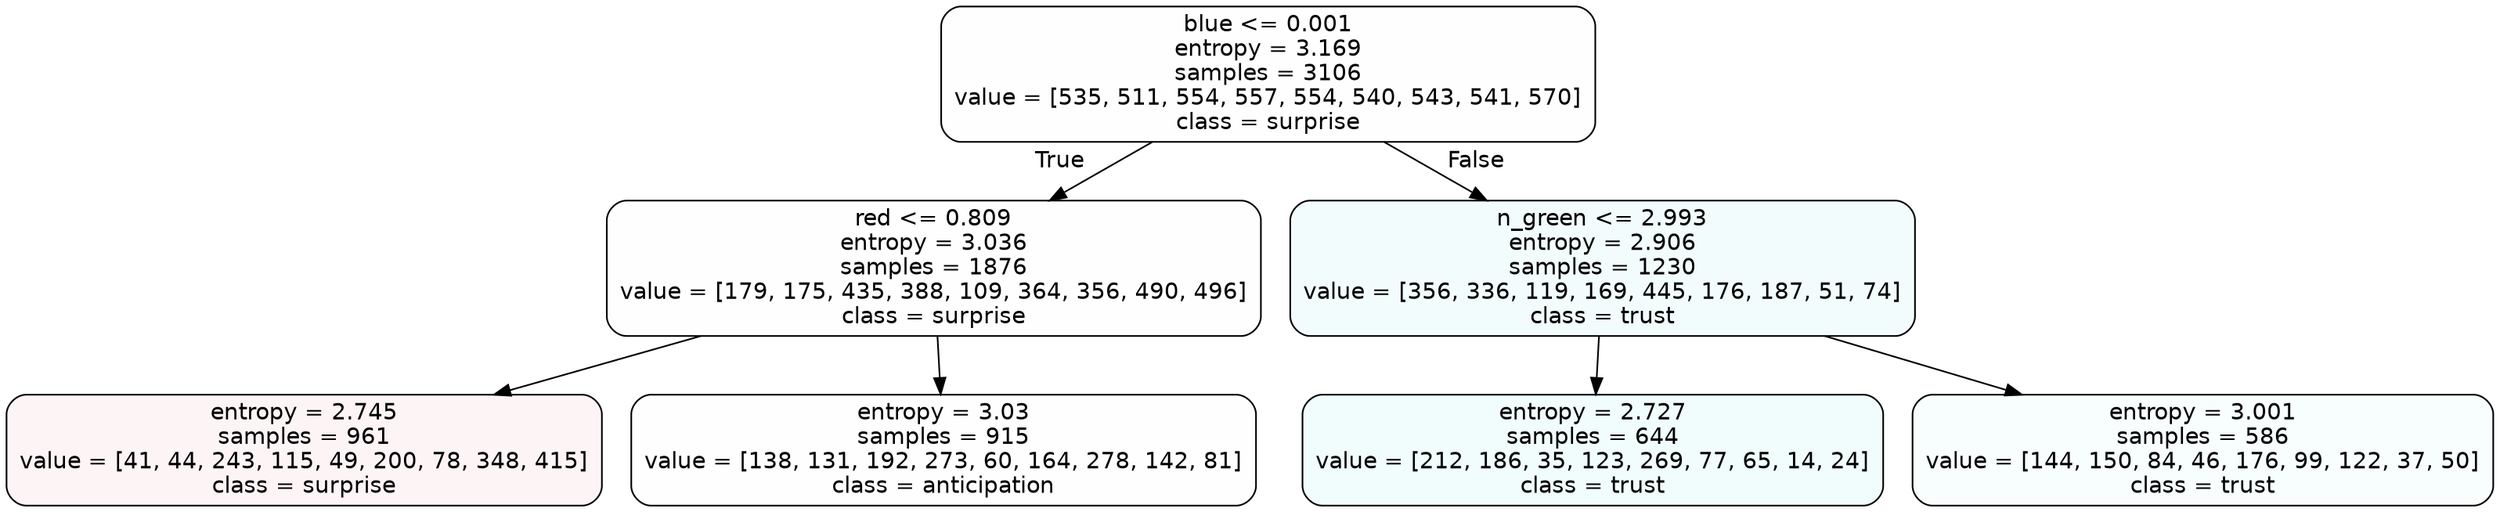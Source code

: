digraph Tree {
node [shape=box, style="filled, rounded", color="black", fontname=helvetica] ;
edge [fontname=helvetica] ;
0 [label="blue <= 0.001\nentropy = 3.169\nsamples = 3106\nvalue = [535, 511, 554, 557, 554, 540, 543, 541, 570]\nclass = surprise", fillcolor="#e5396401"] ;
1 [label="red <= 0.809\nentropy = 3.036\nsamples = 1876\nvalue = [179, 175, 435, 388, 109, 364, 356, 490, 496]\nclass = surprise", fillcolor="#e5396401"] ;
0 -> 1 [labeldistance=2.5, labelangle=45, headlabel="True"] ;
2 [label="entropy = 2.745\nsamples = 961\nvalue = [41, 44, 243, 115, 49, 200, 78, 348, 415]\nclass = surprise", fillcolor="#e539640e"] ;
1 -> 2 ;
3 [label="entropy = 3.03\nsamples = 915\nvalue = [138, 131, 192, 273, 60, 164, 278, 142, 81]\nclass = anticipation", fillcolor="#8139e501"] ;
1 -> 3 ;
4 [label="n_green <= 2.993\nentropy = 2.906\nsamples = 1230\nvalue = [356, 336, 119, 169, 445, 176, 187, 51, 74]\nclass = trust", fillcolor="#39d7e50f"] ;
0 -> 4 [labeldistance=2.5, labelangle=-45, headlabel="False"] ;
5 [label="entropy = 2.727\nsamples = 644\nvalue = [212, 186, 35, 123, 269, 77, 65, 14, 24]\nclass = trust", fillcolor="#39d7e512"] ;
4 -> 5 ;
6 [label="entropy = 3.001\nsamples = 586\nvalue = [144, 150, 84, 46, 176, 99, 122, 37, 50]\nclass = trust", fillcolor="#39d7e509"] ;
4 -> 6 ;
}